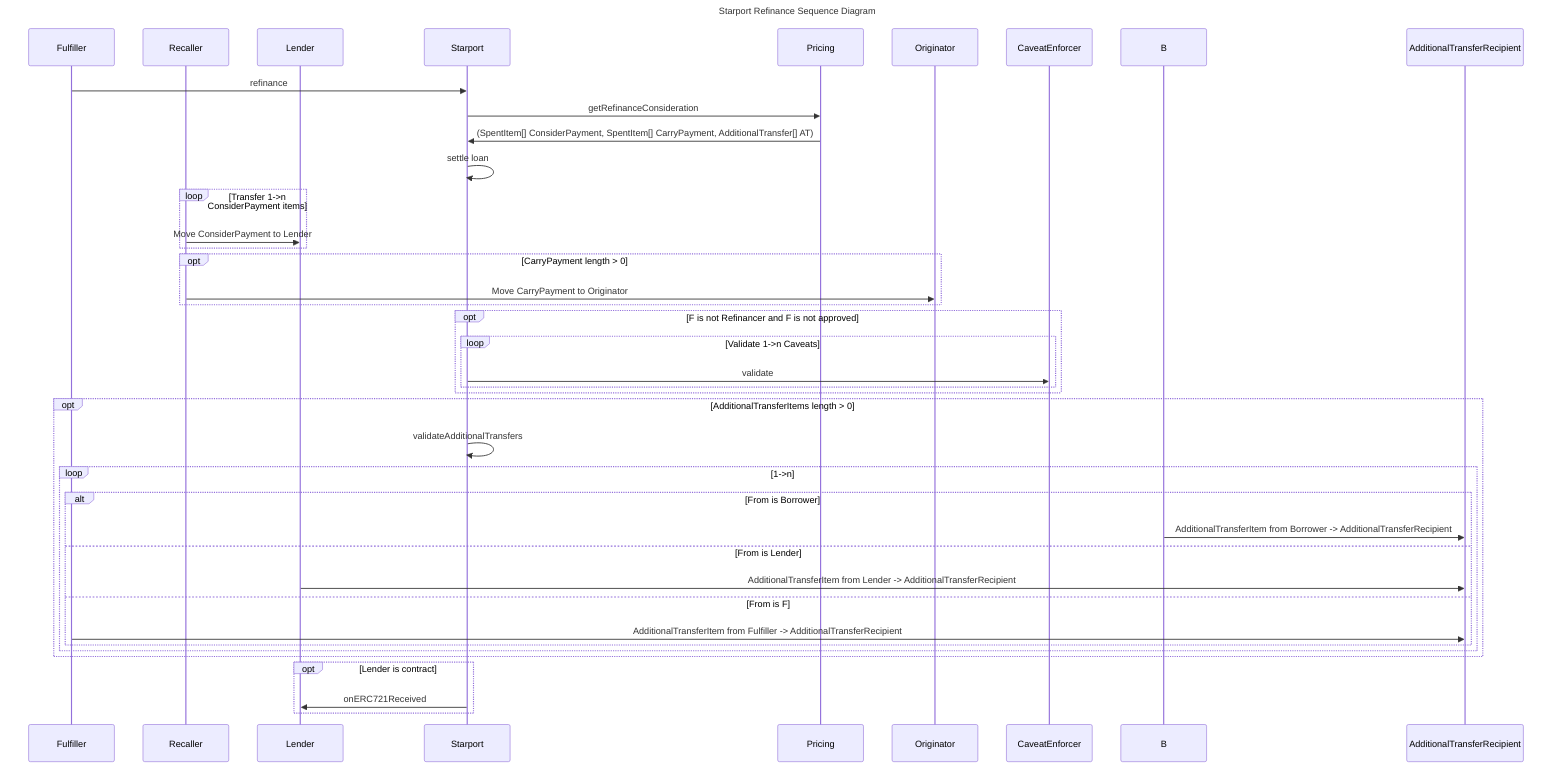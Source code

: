 sequenceDiagram
    title Starport Refinance Sequence Diagram
    participant F as Fulfiller
    participant R as Refinancer
    participant L as Lender
    participant R as Recaller


    F->>Starport: refinance
    Starport->>Pricing: getRefinanceConsideration
    Pricing->>Starport: (SpentItem[] ConsiderPayment, SpentItem[] CarryPayment, AdditionalTransfer[] AT)

    Starport->>Starport: settle loan

    loop Transfer 1->n ConsiderPayment items
        R->>L: Move ConsiderPayment to Lender
    end
    opt CarryPayment length > 0
        R->>Originator: Move CarryPayment to Originator
    end

    opt F is not Refinancer and F is not approved
        loop Validate 1->n Caveats
            Starport->>CaveatEnforcer: validate
        end
    end
    opt AdditionalTransferItems length > 0
        Starport->>Starport: validateAdditionalTransfers
        loop 1->n
            alt From is Borrower
                B->>AdditionalTransferRecipient: AdditionalTransferItem from Borrower -> AdditionalTransferRecipient
            else From is Lender
                L->>AdditionalTransferRecipient: AdditionalTransferItem from Lender -> AdditionalTransferRecipient
            else From is F
                F->>AdditionalTransferRecipient: AdditionalTransferItem from Fulfiller -> AdditionalTransferRecipient
            end
        end
    end

    opt Lender is contract
        Starport->>L: onERC721Received
    end